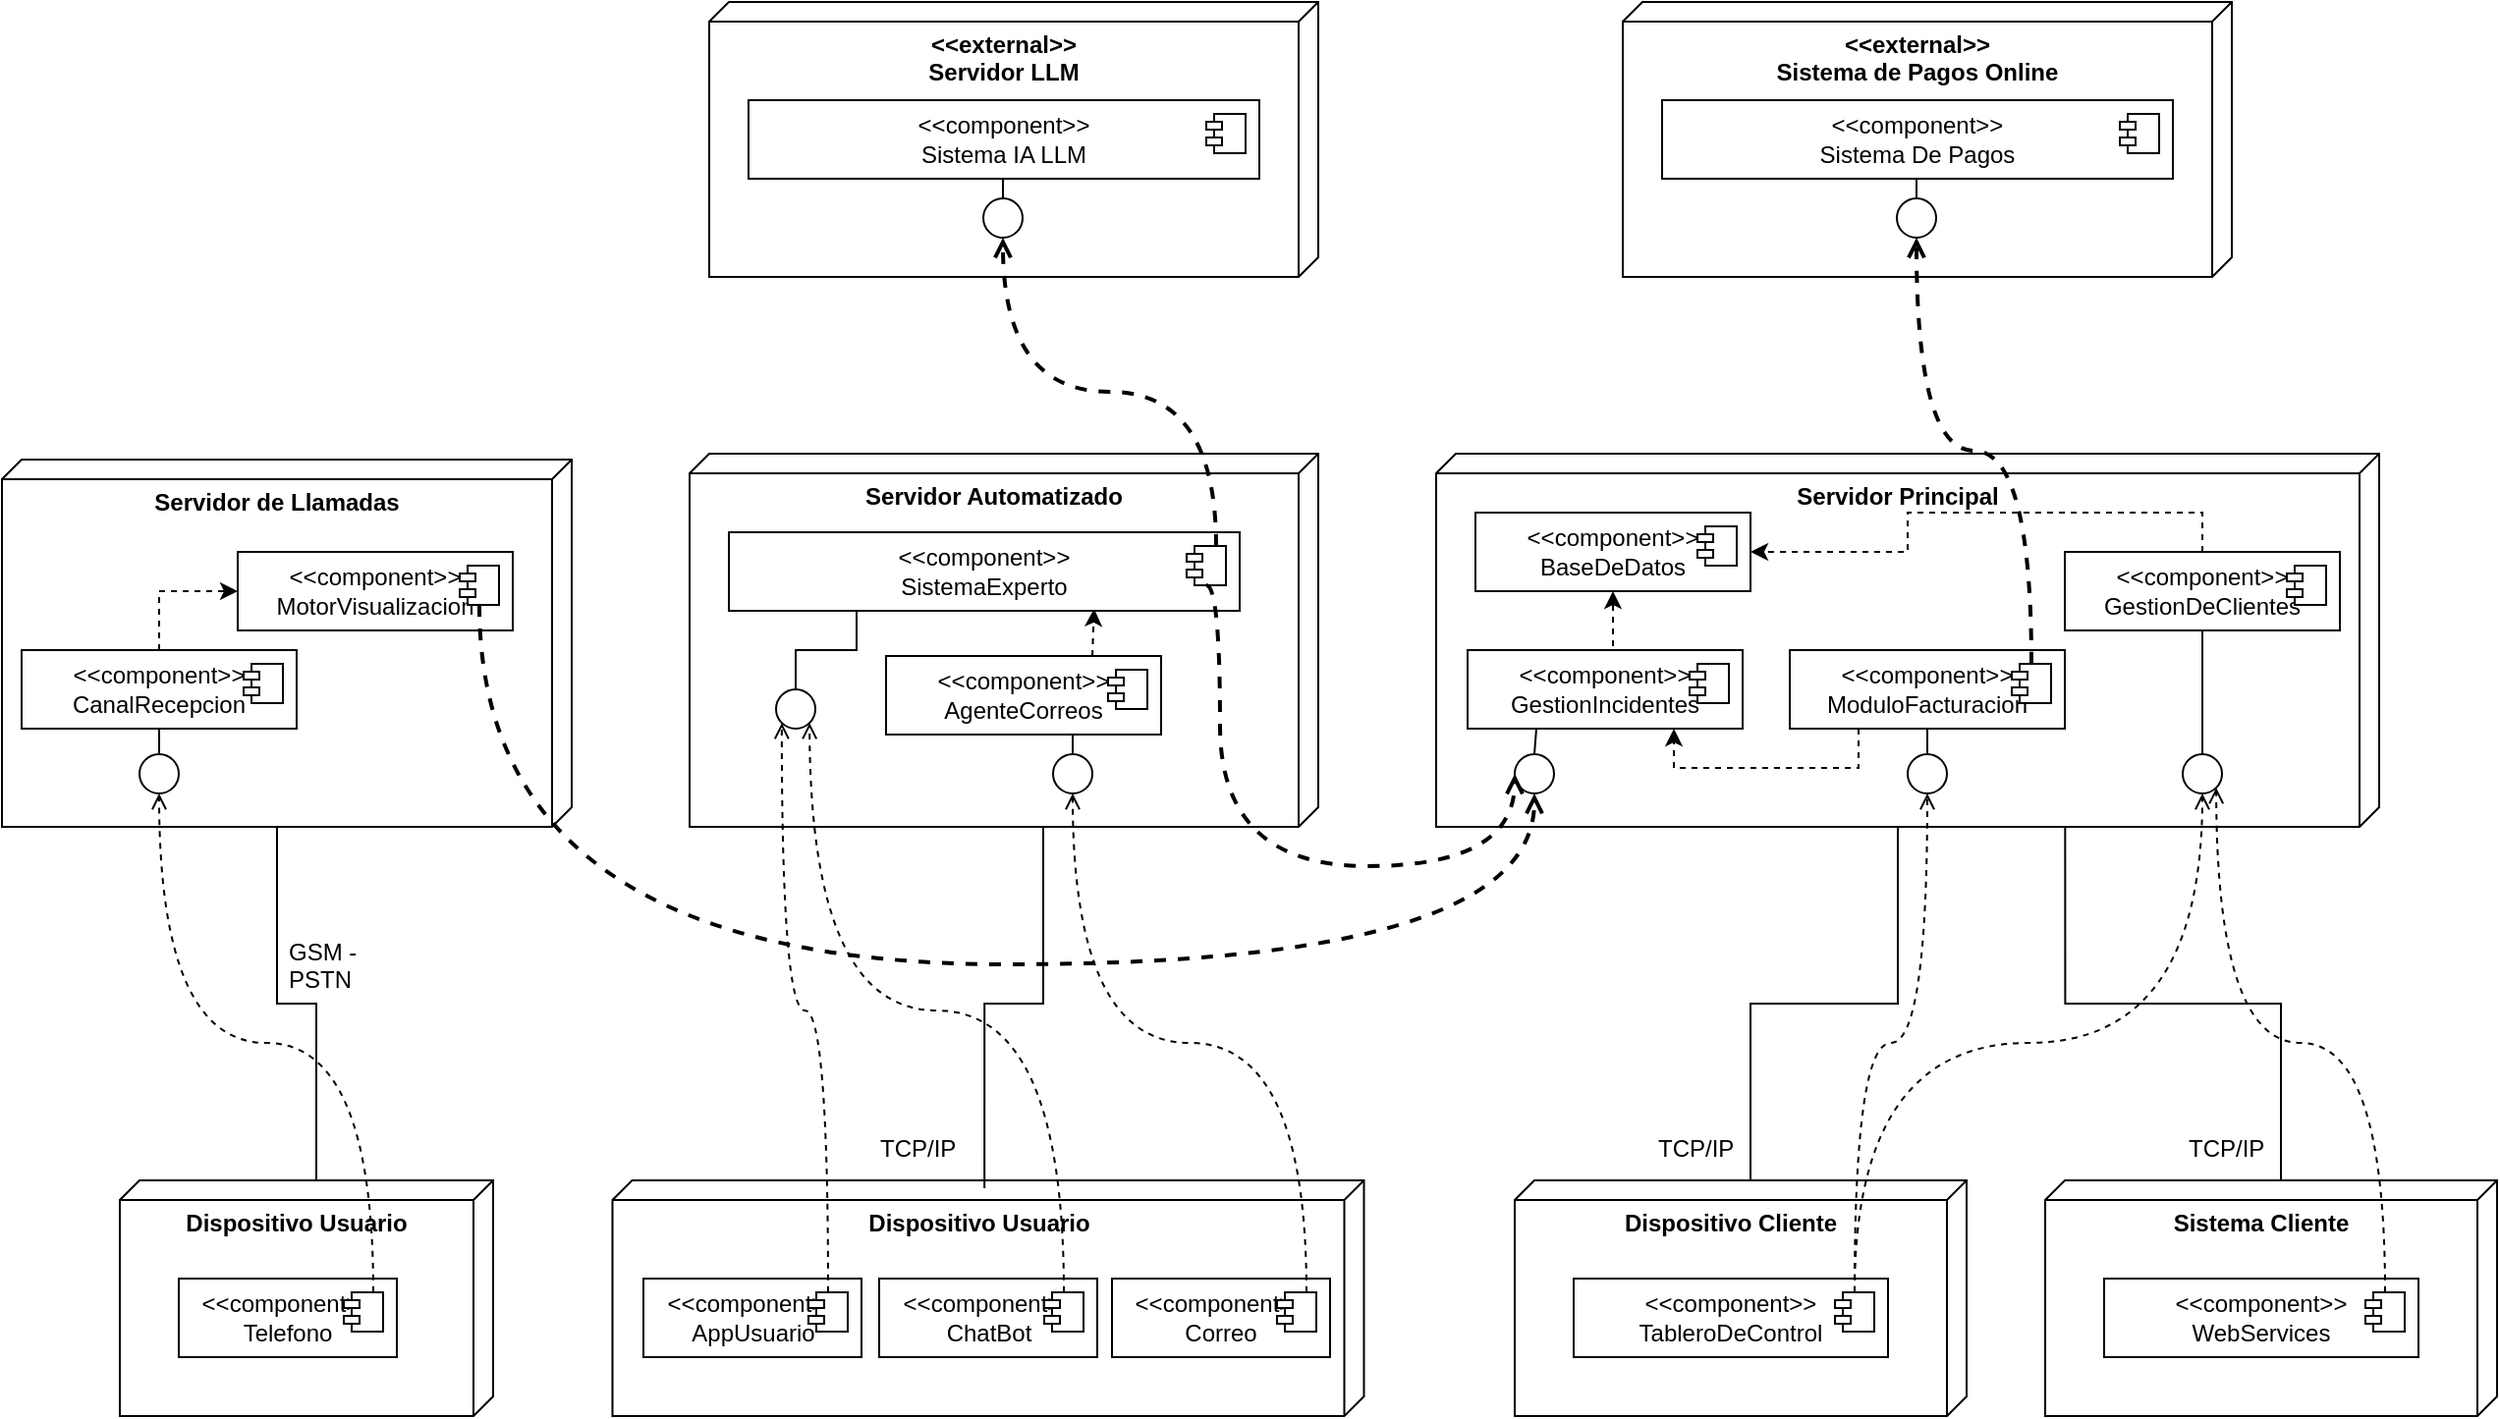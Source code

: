<mxfile version="24.7.7">
  <diagram name="Página-1" id="55R2rXICIR25Fr0KjiaB">
    <mxGraphModel dx="880" dy="1621" grid="1" gridSize="10" guides="1" tooltips="1" connect="1" arrows="1" fold="1" page="1" pageScale="1" pageWidth="827" pageHeight="1169" math="0" shadow="0">
      <root>
        <mxCell id="0" />
        <mxCell id="1" parent="0" />
        <mxCell id="pWwyrbGYNmOAkycfV9uE-1" value="Servidor de Llamadas" style="verticalAlign=top;align=center;spacingTop=8;spacingLeft=2;spacingRight=12;shape=cube;size=10;direction=south;fontStyle=1;html=1;whiteSpace=wrap;" vertex="1" parent="1">
          <mxGeometry x="10" y="43" width="290" height="187" as="geometry" />
        </mxCell>
        <mxCell id="pWwyrbGYNmOAkycfV9uE-2" value="Servidor Automatizado" style="verticalAlign=top;align=center;spacingTop=8;spacingLeft=2;spacingRight=12;shape=cube;size=10;direction=south;fontStyle=1;html=1;whiteSpace=wrap;" vertex="1" parent="1">
          <mxGeometry x="360" y="40" width="320" height="190" as="geometry" />
        </mxCell>
        <mxCell id="pWwyrbGYNmOAkycfV9uE-3" value="Servidor Principal" style="verticalAlign=top;align=center;spacingTop=8;spacingLeft=2;spacingRight=12;shape=cube;size=10;direction=south;fontStyle=1;html=1;whiteSpace=wrap;" vertex="1" parent="1">
          <mxGeometry x="740" y="40" width="480" height="190" as="geometry" />
        </mxCell>
        <mxCell id="pWwyrbGYNmOAkycfV9uE-4" value="Dispositivo Usuario" style="verticalAlign=top;align=center;spacingTop=8;spacingLeft=2;spacingRight=12;shape=cube;size=10;direction=south;fontStyle=1;html=1;whiteSpace=wrap;" vertex="1" parent="1">
          <mxGeometry x="320.75" y="410" width="382.5" height="120" as="geometry" />
        </mxCell>
        <mxCell id="pWwyrbGYNmOAkycfV9uE-5" value="&amp;lt;&amp;lt;component&amp;gt;&amp;gt;&lt;div&gt;AppUsuario&lt;/div&gt;" style="html=1;dropTarget=0;whiteSpace=wrap;" vertex="1" parent="1">
          <mxGeometry x="336.5" y="460" width="111" height="40" as="geometry" />
        </mxCell>
        <mxCell id="pWwyrbGYNmOAkycfV9uE-6" value="" style="shape=module;jettyWidth=8;jettyHeight=4;" vertex="1" parent="pWwyrbGYNmOAkycfV9uE-5">
          <mxGeometry x="1" width="20" height="20" relative="1" as="geometry">
            <mxPoint x="-27" y="7" as="offset" />
          </mxGeometry>
        </mxCell>
        <mxCell id="pWwyrbGYNmOAkycfV9uE-20" style="edgeStyle=orthogonalEdgeStyle;rounded=0;orthogonalLoop=1;jettySize=auto;html=1;exitX=0.5;exitY=1;exitDx=0;exitDy=0;entryX=0.5;entryY=0;entryDx=0;entryDy=0;endArrow=none;endFill=0;" edge="1" parent="1" source="pWwyrbGYNmOAkycfV9uE-7" target="pWwyrbGYNmOAkycfV9uE-18">
          <mxGeometry relative="1" as="geometry" />
        </mxCell>
        <mxCell id="pWwyrbGYNmOAkycfV9uE-26" style="edgeStyle=orthogonalEdgeStyle;rounded=0;orthogonalLoop=1;jettySize=auto;html=1;exitX=0.75;exitY=0;exitDx=0;exitDy=0;entryX=0.715;entryY=0.975;entryDx=0;entryDy=0;dashed=1;entryPerimeter=0;" edge="1" parent="1" source="pWwyrbGYNmOAkycfV9uE-7" target="pWwyrbGYNmOAkycfV9uE-9">
          <mxGeometry relative="1" as="geometry" />
        </mxCell>
        <mxCell id="pWwyrbGYNmOAkycfV9uE-7" value="&amp;lt;&amp;lt;component&amp;gt;&amp;gt;&lt;div&gt;AgenteCorreos&lt;/div&gt;" style="html=1;dropTarget=0;whiteSpace=wrap;" vertex="1" parent="1">
          <mxGeometry x="460" y="143" width="140" height="40" as="geometry" />
        </mxCell>
        <mxCell id="pWwyrbGYNmOAkycfV9uE-8" value="" style="shape=module;jettyWidth=8;jettyHeight=4;" vertex="1" parent="pWwyrbGYNmOAkycfV9uE-7">
          <mxGeometry x="1" width="20" height="20" relative="1" as="geometry">
            <mxPoint x="-27" y="7" as="offset" />
          </mxGeometry>
        </mxCell>
        <mxCell id="pWwyrbGYNmOAkycfV9uE-9" value="&amp;lt;&amp;lt;component&amp;gt;&amp;gt;&lt;div&gt;SistemaExperto&lt;/div&gt;" style="html=1;dropTarget=0;whiteSpace=wrap;" vertex="1" parent="1">
          <mxGeometry x="380" y="80" width="260" height="40" as="geometry" />
        </mxCell>
        <mxCell id="pWwyrbGYNmOAkycfV9uE-10" value="" style="shape=module;jettyWidth=8;jettyHeight=4;" vertex="1" parent="pWwyrbGYNmOAkycfV9uE-9">
          <mxGeometry x="1" width="20" height="20" relative="1" as="geometry">
            <mxPoint x="-27" y="7" as="offset" />
          </mxGeometry>
        </mxCell>
        <mxCell id="pWwyrbGYNmOAkycfV9uE-14" value="&amp;lt;&amp;lt;component&amp;gt;&amp;gt;&lt;div&gt;ChatBot&lt;/div&gt;" style="html=1;dropTarget=0;whiteSpace=wrap;" vertex="1" parent="1">
          <mxGeometry x="456.5" y="460" width="111" height="40" as="geometry" />
        </mxCell>
        <mxCell id="pWwyrbGYNmOAkycfV9uE-15" value="" style="shape=module;jettyWidth=8;jettyHeight=4;" vertex="1" parent="pWwyrbGYNmOAkycfV9uE-14">
          <mxGeometry x="1" width="20" height="20" relative="1" as="geometry">
            <mxPoint x="-27" y="7" as="offset" />
          </mxGeometry>
        </mxCell>
        <mxCell id="pWwyrbGYNmOAkycfV9uE-16" value="&amp;lt;&amp;lt;component&amp;gt;&amp;gt;&lt;div&gt;Correo&lt;/div&gt;" style="html=1;dropTarget=0;whiteSpace=wrap;" vertex="1" parent="1">
          <mxGeometry x="575" y="460" width="111" height="40" as="geometry" />
        </mxCell>
        <mxCell id="pWwyrbGYNmOAkycfV9uE-17" value="" style="shape=module;jettyWidth=8;jettyHeight=4;" vertex="1" parent="pWwyrbGYNmOAkycfV9uE-16">
          <mxGeometry x="1" width="20" height="20" relative="1" as="geometry">
            <mxPoint x="-27" y="7" as="offset" />
          </mxGeometry>
        </mxCell>
        <mxCell id="pWwyrbGYNmOAkycfV9uE-21" style="rounded=0;orthogonalLoop=1;jettySize=auto;html=1;entryX=0.5;entryY=1;entryDx=0;entryDy=0;dashed=1;endArrow=open;endFill=0;exitX=0.75;exitY=0;exitDx=0;exitDy=0;edgeStyle=orthogonalEdgeStyle;curved=1;" edge="1" parent="1" source="pWwyrbGYNmOAkycfV9uE-17" target="pWwyrbGYNmOAkycfV9uE-18">
          <mxGeometry relative="1" as="geometry">
            <mxPoint x="680" y="280" as="sourcePoint" />
          </mxGeometry>
        </mxCell>
        <mxCell id="pWwyrbGYNmOAkycfV9uE-18" value="" style="ellipse;whiteSpace=wrap;html=1;" vertex="1" parent="1">
          <mxGeometry x="545" y="193" width="20" height="20" as="geometry" />
        </mxCell>
        <mxCell id="pWwyrbGYNmOAkycfV9uE-22" value="" style="ellipse;whiteSpace=wrap;html=1;" vertex="1" parent="1">
          <mxGeometry x="404" y="160" width="20" height="20" as="geometry" />
        </mxCell>
        <mxCell id="pWwyrbGYNmOAkycfV9uE-23" style="rounded=0;orthogonalLoop=1;jettySize=auto;html=1;entryX=1;entryY=1;entryDx=0;entryDy=0;dashed=1;endArrow=open;endFill=0;exitX=0.5;exitY=0;exitDx=0;exitDy=0;edgeStyle=orthogonalEdgeStyle;curved=1;" edge="1" parent="1" source="pWwyrbGYNmOAkycfV9uE-15" target="pWwyrbGYNmOAkycfV9uE-22">
          <mxGeometry relative="1" as="geometry">
            <mxPoint x="684" y="477" as="sourcePoint" />
            <mxPoint x="565" y="223" as="targetPoint" />
          </mxGeometry>
        </mxCell>
        <mxCell id="pWwyrbGYNmOAkycfV9uE-24" style="rounded=0;orthogonalLoop=1;jettySize=auto;html=1;dashed=1;endArrow=open;endFill=0;edgeStyle=orthogonalEdgeStyle;exitX=0.5;exitY=0;exitDx=0;exitDy=0;entryX=0;entryY=1;entryDx=0;entryDy=0;curved=1;" edge="1" parent="1" source="pWwyrbGYNmOAkycfV9uE-6" target="pWwyrbGYNmOAkycfV9uE-22">
          <mxGeometry relative="1" as="geometry">
            <mxPoint x="561" y="477" as="sourcePoint" />
            <mxPoint x="480" y="250" as="targetPoint" />
          </mxGeometry>
        </mxCell>
        <mxCell id="pWwyrbGYNmOAkycfV9uE-25" style="edgeStyle=orthogonalEdgeStyle;rounded=0;orthogonalLoop=1;jettySize=auto;html=1;exitX=0.25;exitY=1;exitDx=0;exitDy=0;entryX=0.5;entryY=0;entryDx=0;entryDy=0;endArrow=none;endFill=0;" edge="1" parent="1" source="pWwyrbGYNmOAkycfV9uE-9" target="pWwyrbGYNmOAkycfV9uE-22">
          <mxGeometry relative="1" as="geometry">
            <mxPoint x="570" y="190" as="sourcePoint" />
            <mxPoint x="565" y="203" as="targetPoint" />
          </mxGeometry>
        </mxCell>
        <mxCell id="pWwyrbGYNmOAkycfV9uE-27" style="edgeStyle=orthogonalEdgeStyle;rounded=0;orthogonalLoop=1;jettySize=auto;html=1;exitX=0;exitY=0;exitDx=190;exitDy=140;exitPerimeter=0;entryX=0.033;entryY=0.505;entryDx=0;entryDy=0;entryPerimeter=0;endArrow=none;endFill=0;" edge="1" parent="1" source="pWwyrbGYNmOAkycfV9uE-2" target="pWwyrbGYNmOAkycfV9uE-4">
          <mxGeometry relative="1" as="geometry" />
        </mxCell>
        <mxCell id="pWwyrbGYNmOAkycfV9uE-28" value="TCP/IP" style="text;strokeColor=none;fillColor=none;align=left;verticalAlign=top;spacingLeft=4;spacingRight=4;overflow=hidden;rotatable=0;points=[[0,0.5],[1,0.5]];portConstraint=eastwest;whiteSpace=wrap;html=1;" vertex="1" parent="1">
          <mxGeometry x="451" y="380" width="49" height="26" as="geometry" />
        </mxCell>
        <mxCell id="pWwyrbGYNmOAkycfV9uE-29" value="Dispositivo Usuario" style="verticalAlign=top;align=center;spacingTop=8;spacingLeft=2;spacingRight=12;shape=cube;size=10;direction=south;fontStyle=1;html=1;whiteSpace=wrap;" vertex="1" parent="1">
          <mxGeometry x="70" y="410" width="190" height="120" as="geometry" />
        </mxCell>
        <mxCell id="pWwyrbGYNmOAkycfV9uE-30" value="&amp;lt;&amp;lt;component&amp;gt;&amp;gt;&lt;div&gt;Telefono&lt;/div&gt;" style="html=1;dropTarget=0;whiteSpace=wrap;" vertex="1" parent="1">
          <mxGeometry x="100" y="460" width="111" height="40" as="geometry" />
        </mxCell>
        <mxCell id="pWwyrbGYNmOAkycfV9uE-31" value="" style="shape=module;jettyWidth=8;jettyHeight=4;" vertex="1" parent="pWwyrbGYNmOAkycfV9uE-30">
          <mxGeometry x="1" width="20" height="20" relative="1" as="geometry">
            <mxPoint x="-27" y="7" as="offset" />
          </mxGeometry>
        </mxCell>
        <mxCell id="pWwyrbGYNmOAkycfV9uE-32" value="&amp;lt;&amp;lt;component&amp;gt;&amp;gt;&lt;div&gt;CanalRecepcion&lt;/div&gt;" style="html=1;dropTarget=0;whiteSpace=wrap;" vertex="1" parent="1">
          <mxGeometry x="20" y="140" width="140" height="40" as="geometry" />
        </mxCell>
        <mxCell id="pWwyrbGYNmOAkycfV9uE-33" value="" style="shape=module;jettyWidth=8;jettyHeight=4;" vertex="1" parent="pWwyrbGYNmOAkycfV9uE-32">
          <mxGeometry x="1" width="20" height="20" relative="1" as="geometry">
            <mxPoint x="-27" y="7" as="offset" />
          </mxGeometry>
        </mxCell>
        <mxCell id="pWwyrbGYNmOAkycfV9uE-34" value="" style="ellipse;whiteSpace=wrap;html=1;" vertex="1" parent="1">
          <mxGeometry x="80" y="193" width="20" height="20" as="geometry" />
        </mxCell>
        <mxCell id="pWwyrbGYNmOAkycfV9uE-35" style="rounded=0;orthogonalLoop=1;jettySize=auto;html=1;exitX=0.5;exitY=0;exitDx=0;exitDy=0;entryX=0.5;entryY=1;entryDx=0;entryDy=0;endArrow=none;endFill=0;" edge="1" parent="1" source="pWwyrbGYNmOAkycfV9uE-34" target="pWwyrbGYNmOAkycfV9uE-32">
          <mxGeometry relative="1" as="geometry">
            <mxPoint x="570" y="190" as="sourcePoint" />
            <mxPoint x="565" y="203" as="targetPoint" />
          </mxGeometry>
        </mxCell>
        <mxCell id="pWwyrbGYNmOAkycfV9uE-36" value="&amp;lt;&amp;lt;component&amp;gt;&amp;gt;&lt;div&gt;MotorVisualizacion&lt;/div&gt;" style="html=1;dropTarget=0;whiteSpace=wrap;" vertex="1" parent="1">
          <mxGeometry x="130" y="90" width="140" height="40" as="geometry" />
        </mxCell>
        <mxCell id="pWwyrbGYNmOAkycfV9uE-37" value="" style="shape=module;jettyWidth=8;jettyHeight=4;" vertex="1" parent="pWwyrbGYNmOAkycfV9uE-36">
          <mxGeometry x="1" width="20" height="20" relative="1" as="geometry">
            <mxPoint x="-27" y="7" as="offset" />
          </mxGeometry>
        </mxCell>
        <mxCell id="pWwyrbGYNmOAkycfV9uE-38" style="edgeStyle=orthogonalEdgeStyle;rounded=0;orthogonalLoop=1;jettySize=auto;html=1;exitX=0.5;exitY=0;exitDx=0;exitDy=0;dashed=1;entryX=0;entryY=0.5;entryDx=0;entryDy=0;" edge="1" parent="1" source="pWwyrbGYNmOAkycfV9uE-32" target="pWwyrbGYNmOAkycfV9uE-36">
          <mxGeometry relative="1" as="geometry">
            <mxPoint x="100" y="129.5" as="sourcePoint" />
            <mxPoint x="50" y="99.5" as="targetPoint" />
          </mxGeometry>
        </mxCell>
        <mxCell id="pWwyrbGYNmOAkycfV9uE-39" value="&amp;lt;&amp;lt;component&amp;gt;&amp;gt;&lt;div&gt;GestionIncidentes&lt;/div&gt;" style="html=1;dropTarget=0;whiteSpace=wrap;" vertex="1" parent="1">
          <mxGeometry x="756" y="140" width="140" height="40" as="geometry" />
        </mxCell>
        <mxCell id="pWwyrbGYNmOAkycfV9uE-40" value="" style="shape=module;jettyWidth=8;jettyHeight=4;" vertex="1" parent="pWwyrbGYNmOAkycfV9uE-39">
          <mxGeometry x="1" width="20" height="20" relative="1" as="geometry">
            <mxPoint x="-27" y="7" as="offset" />
          </mxGeometry>
        </mxCell>
        <mxCell id="pWwyrbGYNmOAkycfV9uE-43" value="&amp;lt;&amp;lt;component&amp;gt;&amp;gt;&lt;div&gt;BaseDeDatos&lt;/div&gt;" style="html=1;dropTarget=0;whiteSpace=wrap;" vertex="1" parent="1">
          <mxGeometry x="760" y="70" width="140" height="40" as="geometry" />
        </mxCell>
        <mxCell id="pWwyrbGYNmOAkycfV9uE-44" value="" style="shape=module;jettyWidth=8;jettyHeight=4;" vertex="1" parent="pWwyrbGYNmOAkycfV9uE-43">
          <mxGeometry x="1" width="20" height="20" relative="1" as="geometry">
            <mxPoint x="-27" y="7" as="offset" />
          </mxGeometry>
        </mxCell>
        <mxCell id="pWwyrbGYNmOAkycfV9uE-45" style="edgeStyle=orthogonalEdgeStyle;rounded=0;orthogonalLoop=1;jettySize=auto;html=1;exitX=0.5;exitY=0;exitDx=0;exitDy=0;dashed=1;entryX=0.5;entryY=1;entryDx=0;entryDy=0;" edge="1" parent="1" source="pWwyrbGYNmOAkycfV9uE-39" target="pWwyrbGYNmOAkycfV9uE-43">
          <mxGeometry relative="1" as="geometry">
            <mxPoint x="836" y="129.5" as="sourcePoint" />
            <mxPoint x="786" y="99.5" as="targetPoint" />
          </mxGeometry>
        </mxCell>
        <mxCell id="pWwyrbGYNmOAkycfV9uE-47" value="&amp;lt;&amp;lt;component&amp;gt;&amp;gt;&lt;div&gt;ModuloFacturacion&lt;/div&gt;" style="html=1;dropTarget=0;whiteSpace=wrap;" vertex="1" parent="1">
          <mxGeometry x="920" y="140" width="140" height="40" as="geometry" />
        </mxCell>
        <mxCell id="pWwyrbGYNmOAkycfV9uE-48" value="" style="shape=module;jettyWidth=8;jettyHeight=4;" vertex="1" parent="pWwyrbGYNmOAkycfV9uE-47">
          <mxGeometry x="1" width="20" height="20" relative="1" as="geometry">
            <mxPoint x="-27" y="7" as="offset" />
          </mxGeometry>
        </mxCell>
        <mxCell id="pWwyrbGYNmOAkycfV9uE-49" value="" style="ellipse;whiteSpace=wrap;html=1;" vertex="1" parent="1">
          <mxGeometry x="980" y="193" width="20" height="20" as="geometry" />
        </mxCell>
        <mxCell id="pWwyrbGYNmOAkycfV9uE-50" style="rounded=0;orthogonalLoop=1;jettySize=auto;html=1;exitX=0.5;exitY=0;exitDx=0;exitDy=0;entryX=0.5;entryY=1;entryDx=0;entryDy=0;endArrow=none;endFill=0;" edge="1" parent="1" source="pWwyrbGYNmOAkycfV9uE-49" target="pWwyrbGYNmOAkycfV9uE-47">
          <mxGeometry relative="1" as="geometry">
            <mxPoint x="1610" y="190" as="sourcePoint" />
            <mxPoint x="1605" y="203" as="targetPoint" />
          </mxGeometry>
        </mxCell>
        <mxCell id="pWwyrbGYNmOAkycfV9uE-51" value="&amp;lt;&amp;lt;component&amp;gt;&amp;gt;&lt;div&gt;GestionDeClientes&lt;/div&gt;" style="html=1;dropTarget=0;whiteSpace=wrap;" vertex="1" parent="1">
          <mxGeometry x="1060" y="90" width="140" height="40" as="geometry" />
        </mxCell>
        <mxCell id="pWwyrbGYNmOAkycfV9uE-52" value="" style="shape=module;jettyWidth=8;jettyHeight=4;" vertex="1" parent="pWwyrbGYNmOAkycfV9uE-51">
          <mxGeometry x="1" width="20" height="20" relative="1" as="geometry">
            <mxPoint x="-27" y="7" as="offset" />
          </mxGeometry>
        </mxCell>
        <mxCell id="pWwyrbGYNmOAkycfV9uE-53" value="" style="ellipse;whiteSpace=wrap;html=1;" vertex="1" parent="1">
          <mxGeometry x="1120" y="193" width="20" height="20" as="geometry" />
        </mxCell>
        <mxCell id="pWwyrbGYNmOAkycfV9uE-54" style="rounded=0;orthogonalLoop=1;jettySize=auto;html=1;exitX=0.5;exitY=0;exitDx=0;exitDy=0;entryX=0.5;entryY=1;entryDx=0;entryDy=0;endArrow=none;endFill=0;" edge="1" parent="1" source="pWwyrbGYNmOAkycfV9uE-53" target="pWwyrbGYNmOAkycfV9uE-51">
          <mxGeometry relative="1" as="geometry">
            <mxPoint x="1460" y="190" as="sourcePoint" />
            <mxPoint x="1455" y="203" as="targetPoint" />
          </mxGeometry>
        </mxCell>
        <mxCell id="pWwyrbGYNmOAkycfV9uE-55" style="rounded=0;orthogonalLoop=1;jettySize=auto;html=1;dashed=1;endArrow=open;endFill=0;edgeStyle=orthogonalEdgeStyle;exitX=0.75;exitY=0;exitDx=0;exitDy=0;entryX=0.5;entryY=1;entryDx=0;entryDy=0;curved=1;" edge="1" parent="1" source="pWwyrbGYNmOAkycfV9uE-31" target="pWwyrbGYNmOAkycfV9uE-34">
          <mxGeometry relative="1" as="geometry">
            <mxPoint x="120" y="537.75" as="sourcePoint" />
            <mxPoint x="128" y="247.75" as="targetPoint" />
          </mxGeometry>
        </mxCell>
        <mxCell id="pWwyrbGYNmOAkycfV9uE-56" style="edgeStyle=orthogonalEdgeStyle;rounded=0;orthogonalLoop=1;jettySize=auto;html=1;exitX=0;exitY=0;exitDx=187;exitDy=150;exitPerimeter=0;entryX=0;entryY=0;entryDx=0;entryDy=90;entryPerimeter=0;endArrow=none;endFill=0;" edge="1" parent="1" source="pWwyrbGYNmOAkycfV9uE-1" target="pWwyrbGYNmOAkycfV9uE-29">
          <mxGeometry relative="1" as="geometry">
            <mxPoint x="199.5" y="260" as="sourcePoint" />
            <mxPoint x="199.5" y="444" as="targetPoint" />
          </mxGeometry>
        </mxCell>
        <mxCell id="pWwyrbGYNmOAkycfV9uE-57" value="GSM - PSTN" style="text;strokeColor=none;fillColor=none;align=left;verticalAlign=top;spacingLeft=4;spacingRight=4;overflow=hidden;rotatable=0;points=[[0,0.5],[1,0.5]];portConstraint=eastwest;whiteSpace=wrap;html=1;" vertex="1" parent="1">
          <mxGeometry x="150" y="280" width="49" height="40" as="geometry" />
        </mxCell>
        <mxCell id="pWwyrbGYNmOAkycfV9uE-58" value="Dispositivo Cliente" style="verticalAlign=top;align=center;spacingTop=8;spacingLeft=2;spacingRight=12;shape=cube;size=10;direction=south;fontStyle=1;html=1;whiteSpace=wrap;" vertex="1" parent="1">
          <mxGeometry x="780" y="410" width="230" height="120" as="geometry" />
        </mxCell>
        <mxCell id="pWwyrbGYNmOAkycfV9uE-59" value="&amp;lt;&amp;lt;component&amp;gt;&amp;gt;&lt;div&gt;TableroDeControl&lt;/div&gt;" style="html=1;dropTarget=0;whiteSpace=wrap;" vertex="1" parent="1">
          <mxGeometry x="810" y="460" width="160" height="40" as="geometry" />
        </mxCell>
        <mxCell id="pWwyrbGYNmOAkycfV9uE-60" value="" style="shape=module;jettyWidth=8;jettyHeight=4;" vertex="1" parent="pWwyrbGYNmOAkycfV9uE-59">
          <mxGeometry x="1" width="20" height="20" relative="1" as="geometry">
            <mxPoint x="-27" y="7" as="offset" />
          </mxGeometry>
        </mxCell>
        <mxCell id="pWwyrbGYNmOAkycfV9uE-61" style="rounded=0;orthogonalLoop=1;jettySize=auto;html=1;entryX=0.5;entryY=1;entryDx=0;entryDy=0;dashed=1;endArrow=open;endFill=0;exitX=0.5;exitY=0;exitDx=0;exitDy=0;edgeStyle=orthogonalEdgeStyle;curved=1;" edge="1" parent="1" source="pWwyrbGYNmOAkycfV9uE-60" target="pWwyrbGYNmOAkycfV9uE-53">
          <mxGeometry relative="1" as="geometry">
            <mxPoint x="1140" y="519.75" as="sourcePoint" />
            <mxPoint x="1021" y="265.75" as="targetPoint" />
          </mxGeometry>
        </mxCell>
        <mxCell id="pWwyrbGYNmOAkycfV9uE-62" style="rounded=0;orthogonalLoop=1;jettySize=auto;html=1;entryX=0.5;entryY=1;entryDx=0;entryDy=0;dashed=1;endArrow=open;endFill=0;exitX=0.5;exitY=0;exitDx=0;exitDy=0;edgeStyle=orthogonalEdgeStyle;curved=1;" edge="1" parent="1" source="pWwyrbGYNmOAkycfV9uE-60" target="pWwyrbGYNmOAkycfV9uE-49">
          <mxGeometry relative="1" as="geometry">
            <mxPoint x="963" y="477" as="sourcePoint" />
            <mxPoint x="990" y="223" as="targetPoint" />
          </mxGeometry>
        </mxCell>
        <mxCell id="pWwyrbGYNmOAkycfV9uE-63" style="edgeStyle=orthogonalEdgeStyle;rounded=0;orthogonalLoop=1;jettySize=auto;html=1;exitX=0.5;exitY=0;exitDx=0;exitDy=0;dashed=1;entryX=1;entryY=0.5;entryDx=0;entryDy=0;" edge="1" parent="1" source="pWwyrbGYNmOAkycfV9uE-51" target="pWwyrbGYNmOAkycfV9uE-43">
          <mxGeometry relative="1" as="geometry">
            <mxPoint x="836" y="150" as="sourcePoint" />
            <mxPoint x="840" y="120" as="targetPoint" />
          </mxGeometry>
        </mxCell>
        <mxCell id="pWwyrbGYNmOAkycfV9uE-64" style="edgeStyle=orthogonalEdgeStyle;rounded=0;orthogonalLoop=1;jettySize=auto;html=1;exitX=0.25;exitY=1;exitDx=0;exitDy=0;dashed=1;entryX=0.75;entryY=1;entryDx=0;entryDy=0;" edge="1" parent="1" source="pWwyrbGYNmOAkycfV9uE-47" target="pWwyrbGYNmOAkycfV9uE-39">
          <mxGeometry relative="1" as="geometry">
            <mxPoint x="836" y="217" as="sourcePoint" />
            <mxPoint x="840" y="167" as="targetPoint" />
          </mxGeometry>
        </mxCell>
        <mxCell id="pWwyrbGYNmOAkycfV9uE-66" value="" style="ellipse;whiteSpace=wrap;html=1;" vertex="1" parent="1">
          <mxGeometry x="780" y="193" width="20" height="20" as="geometry" />
        </mxCell>
        <mxCell id="pWwyrbGYNmOAkycfV9uE-67" style="rounded=0;orthogonalLoop=1;jettySize=auto;html=1;exitX=0.5;exitY=0;exitDx=0;exitDy=0;entryX=0.25;entryY=1;entryDx=0;entryDy=0;endArrow=none;endFill=0;" edge="1" parent="1" source="pWwyrbGYNmOAkycfV9uE-66" target="pWwyrbGYNmOAkycfV9uE-39">
          <mxGeometry relative="1" as="geometry">
            <mxPoint x="1620" y="200" as="sourcePoint" />
            <mxPoint x="1000" y="190" as="targetPoint" />
          </mxGeometry>
        </mxCell>
        <mxCell id="pWwyrbGYNmOAkycfV9uE-68" style="rounded=0;orthogonalLoop=1;jettySize=auto;html=1;dashed=1;endArrow=open;endFill=0;edgeStyle=orthogonalEdgeStyle;exitX=0.5;exitY=1;exitDx=0;exitDy=0;entryX=0.5;entryY=1;entryDx=0;entryDy=0;curved=1;strokeWidth=2;" edge="1" parent="1" source="pWwyrbGYNmOAkycfV9uE-37" target="pWwyrbGYNmOAkycfV9uE-66">
          <mxGeometry relative="1" as="geometry">
            <mxPoint x="209" y="477" as="sourcePoint" />
            <mxPoint x="270" y="270" as="targetPoint" />
            <Array as="points">
              <mxPoint x="253" y="300" />
              <mxPoint x="790" y="300" />
            </Array>
          </mxGeometry>
        </mxCell>
        <mxCell id="pWwyrbGYNmOAkycfV9uE-69" style="rounded=0;orthogonalLoop=1;jettySize=auto;html=1;dashed=1;endArrow=open;endFill=0;edgeStyle=orthogonalEdgeStyle;entryX=0;entryY=0.5;entryDx=0;entryDy=0;strokeWidth=2;curved=1;" edge="1" parent="1" target="pWwyrbGYNmOAkycfV9uE-66">
          <mxGeometry relative="1" as="geometry">
            <mxPoint x="623" y="107" as="sourcePoint" />
            <mxPoint x="942" y="289" as="targetPoint" />
            <Array as="points">
              <mxPoint x="630" y="107" />
              <mxPoint x="630" y="250" />
              <mxPoint x="780" y="250" />
            </Array>
          </mxGeometry>
        </mxCell>
        <mxCell id="pWwyrbGYNmOAkycfV9uE-70" style="edgeStyle=orthogonalEdgeStyle;rounded=0;orthogonalLoop=1;jettySize=auto;html=1;exitX=0;exitY=0;exitDx=190;exitDy=245;exitPerimeter=0;entryX=0;entryY=0;entryDx=0;entryDy=110;entryPerimeter=0;endArrow=none;endFill=0;" edge="1" parent="1" source="pWwyrbGYNmOAkycfV9uE-3" target="pWwyrbGYNmOAkycfV9uE-58">
          <mxGeometry relative="1" as="geometry">
            <mxPoint x="900" y="276" as="sourcePoint" />
            <mxPoint x="870" y="460" as="targetPoint" />
          </mxGeometry>
        </mxCell>
        <mxCell id="pWwyrbGYNmOAkycfV9uE-71" value="TCP/IP" style="text;strokeColor=none;fillColor=none;align=left;verticalAlign=top;spacingLeft=4;spacingRight=4;overflow=hidden;rotatable=0;points=[[0,0.5],[1,0.5]];portConstraint=eastwest;whiteSpace=wrap;html=1;" vertex="1" parent="1">
          <mxGeometry x="847" y="380" width="49" height="26" as="geometry" />
        </mxCell>
        <mxCell id="pWwyrbGYNmOAkycfV9uE-72" value="Sistema Cliente" style="verticalAlign=top;align=center;spacingTop=8;spacingLeft=2;spacingRight=12;shape=cube;size=10;direction=south;fontStyle=1;html=1;whiteSpace=wrap;" vertex="1" parent="1">
          <mxGeometry x="1050" y="410" width="230" height="120" as="geometry" />
        </mxCell>
        <mxCell id="pWwyrbGYNmOAkycfV9uE-73" value="&amp;lt;&amp;lt;component&amp;gt;&amp;gt;&lt;div&gt;WebServices&lt;/div&gt;" style="html=1;dropTarget=0;whiteSpace=wrap;" vertex="1" parent="1">
          <mxGeometry x="1080" y="460" width="160" height="40" as="geometry" />
        </mxCell>
        <mxCell id="pWwyrbGYNmOAkycfV9uE-74" value="" style="shape=module;jettyWidth=8;jettyHeight=4;" vertex="1" parent="pWwyrbGYNmOAkycfV9uE-73">
          <mxGeometry x="1" width="20" height="20" relative="1" as="geometry">
            <mxPoint x="-27" y="7" as="offset" />
          </mxGeometry>
        </mxCell>
        <mxCell id="pWwyrbGYNmOAkycfV9uE-75" value="TCP/IP" style="text;strokeColor=none;fillColor=none;align=left;verticalAlign=top;spacingLeft=4;spacingRight=4;overflow=hidden;rotatable=0;points=[[0,0.5],[1,0.5]];portConstraint=eastwest;whiteSpace=wrap;html=1;" vertex="1" parent="1">
          <mxGeometry x="1117" y="380" width="49" height="26" as="geometry" />
        </mxCell>
        <mxCell id="pWwyrbGYNmOAkycfV9uE-76" style="edgeStyle=orthogonalEdgeStyle;rounded=0;orthogonalLoop=1;jettySize=auto;html=1;exitX=1;exitY=0.333;exitDx=0;exitDy=0;exitPerimeter=0;entryX=0;entryY=0;entryDx=0;entryDy=110;entryPerimeter=0;endArrow=none;endFill=0;" edge="1" parent="1" source="pWwyrbGYNmOAkycfV9uE-3" target="pWwyrbGYNmOAkycfV9uE-72">
          <mxGeometry relative="1" as="geometry">
            <mxPoint x="985" y="240" as="sourcePoint" />
            <mxPoint x="910" y="420" as="targetPoint" />
          </mxGeometry>
        </mxCell>
        <mxCell id="pWwyrbGYNmOAkycfV9uE-77" style="rounded=0;orthogonalLoop=1;jettySize=auto;html=1;entryX=1;entryY=1;entryDx=0;entryDy=0;dashed=1;endArrow=open;endFill=0;exitX=0.5;exitY=0;exitDx=0;exitDy=0;edgeStyle=orthogonalEdgeStyle;curved=1;" edge="1" parent="1" source="pWwyrbGYNmOAkycfV9uE-74" target="pWwyrbGYNmOAkycfV9uE-53">
          <mxGeometry relative="1" as="geometry">
            <mxPoint x="963" y="477" as="sourcePoint" />
            <mxPoint x="1140" y="223" as="targetPoint" />
          </mxGeometry>
        </mxCell>
        <mxCell id="pWwyrbGYNmOAkycfV9uE-78" value="&amp;lt;&amp;lt;external&amp;gt;&amp;gt;&lt;div&gt;Servidor LLM&lt;/div&gt;" style="verticalAlign=top;align=center;spacingTop=8;spacingLeft=2;spacingRight=12;shape=cube;size=10;direction=south;fontStyle=1;html=1;whiteSpace=wrap;" vertex="1" parent="1">
          <mxGeometry x="370" y="-190" width="310" height="140" as="geometry" />
        </mxCell>
        <mxCell id="pWwyrbGYNmOAkycfV9uE-79" value="&amp;lt;&amp;lt;component&amp;gt;&amp;gt;&lt;div&gt;Sistema IA LLM&lt;/div&gt;" style="html=1;dropTarget=0;whiteSpace=wrap;" vertex="1" parent="1">
          <mxGeometry x="390" y="-140" width="260" height="40" as="geometry" />
        </mxCell>
        <mxCell id="pWwyrbGYNmOAkycfV9uE-80" value="" style="shape=module;jettyWidth=8;jettyHeight=4;" vertex="1" parent="pWwyrbGYNmOAkycfV9uE-79">
          <mxGeometry x="1" width="20" height="20" relative="1" as="geometry">
            <mxPoint x="-27" y="7" as="offset" />
          </mxGeometry>
        </mxCell>
        <mxCell id="pWwyrbGYNmOAkycfV9uE-81" style="rounded=0;orthogonalLoop=1;jettySize=auto;html=1;dashed=1;endArrow=open;endFill=0;edgeStyle=orthogonalEdgeStyle;strokeWidth=2;curved=1;exitX=0.75;exitY=0;exitDx=0;exitDy=0;entryX=0.5;entryY=1;entryDx=0;entryDy=0;" edge="1" parent="1" source="pWwyrbGYNmOAkycfV9uE-10" target="pWwyrbGYNmOAkycfV9uE-83">
          <mxGeometry relative="1" as="geometry">
            <mxPoint x="623" y="-40" as="sourcePoint" />
            <mxPoint x="520" y="-30" as="targetPoint" />
          </mxGeometry>
        </mxCell>
        <mxCell id="pWwyrbGYNmOAkycfV9uE-82" style="edgeStyle=orthogonalEdgeStyle;rounded=0;orthogonalLoop=1;jettySize=auto;html=1;exitX=0.5;exitY=1;exitDx=0;exitDy=0;entryX=0.5;entryY=0;entryDx=0;entryDy=0;endArrow=none;endFill=0;" edge="1" parent="1" target="pWwyrbGYNmOAkycfV9uE-83">
          <mxGeometry relative="1" as="geometry">
            <mxPoint x="494.5" y="-100" as="sourcePoint" />
          </mxGeometry>
        </mxCell>
        <mxCell id="pWwyrbGYNmOAkycfV9uE-83" value="" style="ellipse;whiteSpace=wrap;html=1;" vertex="1" parent="1">
          <mxGeometry x="509.5" y="-90" width="20" height="20" as="geometry" />
        </mxCell>
        <mxCell id="pWwyrbGYNmOAkycfV9uE-84" value="&amp;lt;&amp;lt;external&amp;gt;&amp;gt;&lt;div&gt;Sistema de Pagos Online&lt;/div&gt;" style="verticalAlign=top;align=center;spacingTop=8;spacingLeft=2;spacingRight=12;shape=cube;size=10;direction=south;fontStyle=1;html=1;whiteSpace=wrap;" vertex="1" parent="1">
          <mxGeometry x="835" y="-190" width="310" height="140" as="geometry" />
        </mxCell>
        <mxCell id="pWwyrbGYNmOAkycfV9uE-85" value="&amp;lt;&amp;lt;component&amp;gt;&amp;gt;&lt;div&gt;Sistema De Pagos&lt;/div&gt;" style="html=1;dropTarget=0;whiteSpace=wrap;" vertex="1" parent="1">
          <mxGeometry x="855" y="-140" width="260" height="40" as="geometry" />
        </mxCell>
        <mxCell id="pWwyrbGYNmOAkycfV9uE-86" value="" style="shape=module;jettyWidth=8;jettyHeight=4;" vertex="1" parent="pWwyrbGYNmOAkycfV9uE-85">
          <mxGeometry x="1" width="20" height="20" relative="1" as="geometry">
            <mxPoint x="-27" y="7" as="offset" />
          </mxGeometry>
        </mxCell>
        <mxCell id="pWwyrbGYNmOAkycfV9uE-87" style="edgeStyle=orthogonalEdgeStyle;rounded=0;orthogonalLoop=1;jettySize=auto;html=1;exitX=0.5;exitY=1;exitDx=0;exitDy=0;entryX=0.5;entryY=0;entryDx=0;entryDy=0;endArrow=none;endFill=0;" edge="1" parent="1" target="pWwyrbGYNmOAkycfV9uE-88">
          <mxGeometry relative="1" as="geometry">
            <mxPoint x="959.5" y="-100" as="sourcePoint" />
          </mxGeometry>
        </mxCell>
        <mxCell id="pWwyrbGYNmOAkycfV9uE-88" value="" style="ellipse;whiteSpace=wrap;html=1;" vertex="1" parent="1">
          <mxGeometry x="974.5" y="-90" width="20" height="20" as="geometry" />
        </mxCell>
        <mxCell id="pWwyrbGYNmOAkycfV9uE-89" style="rounded=0;orthogonalLoop=1;jettySize=auto;html=1;dashed=1;endArrow=open;endFill=0;edgeStyle=orthogonalEdgeStyle;strokeWidth=2;curved=1;exitX=0.5;exitY=0;exitDx=0;exitDy=0;entryX=0.5;entryY=1;entryDx=0;entryDy=0;" edge="1" parent="1" source="pWwyrbGYNmOAkycfV9uE-48" target="pWwyrbGYNmOAkycfV9uE-88">
          <mxGeometry relative="1" as="geometry">
            <mxPoint x="638" y="97" as="sourcePoint" />
            <mxPoint x="530" y="-60" as="targetPoint" />
          </mxGeometry>
        </mxCell>
      </root>
    </mxGraphModel>
  </diagram>
</mxfile>
